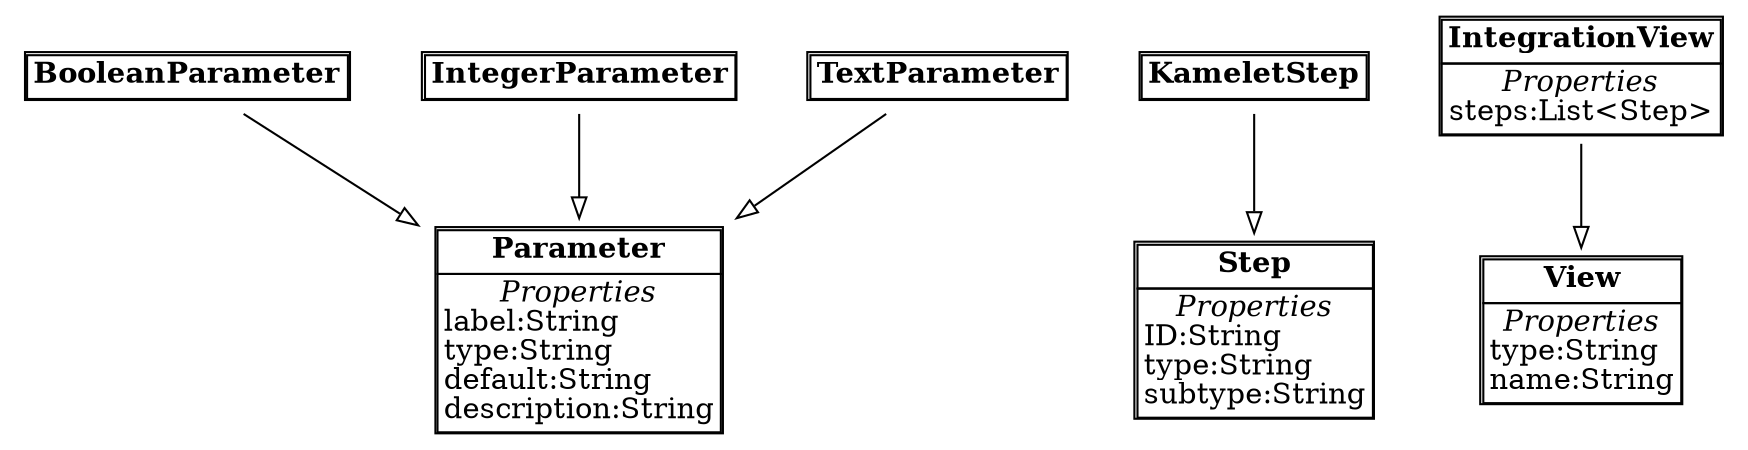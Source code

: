 digraph ClassDiagram {
	node [shape=plaintext]
	edge [arrowhead=empty];

"Parameter" [ label = <<TABLE CELLSPACING="0">
	<TR><TD><B>Parameter</B></TD></TR>
	<TR><TD><I>Properties</I><BR/>
label:String<BR align="left" />type:String<BR align="left" />default:String<BR align="left" />description:String<BR align="left" />

</TD></TR>


</TABLE>>]


"Step" [ label = <<TABLE CELLSPACING="0">
	<TR><TD><B>Step</B></TD></TR>
	<TR><TD><I>Properties</I><BR/>
ID:String<BR align="left" />type:String<BR align="left" />subtype:String<BR align="left" />

</TD></TR>


</TABLE>>]


"View" [ label = <<TABLE CELLSPACING="0">
	<TR><TD><B>View</B></TD></TR>
	<TR><TD><I>Properties</I><BR/>
type:String<BR align="left" />name:String<BR align="left" />

</TD></TR>


</TABLE>>]


"BooleanParameter" [ label = <<TABLE CELLSPACING="0">
	<TR><TD><B>BooleanParameter</B></TD></TR>
	
</TABLE>>]

	"BooleanParameter" -> "Parameter"

"IntegerParameter" [ label = <<TABLE CELLSPACING="0">
	<TR><TD><B>IntegerParameter</B></TD></TR>
	
</TABLE>>]

	"IntegerParameter" -> "Parameter"

"TextParameter" [ label = <<TABLE CELLSPACING="0">
	<TR><TD><B>TextParameter</B></TD></TR>
	
</TABLE>>]

	"TextParameter" -> "Parameter"

"KameletStep" [ label = <<TABLE CELLSPACING="0">
	<TR><TD><B>KameletStep</B></TD></TR>
	
</TABLE>>]

	"KameletStep" -> "Step"

"IntegrationView" [ label = <<TABLE CELLSPACING="0">
	<TR><TD><B>IntegrationView</B></TD></TR>
	<TR><TD><I>Properties</I><BR/>
steps:List&lt;Step&gt;<BR align="left" />

</TD></TR>


</TABLE>>]

	"IntegrationView" -> "View"



}
